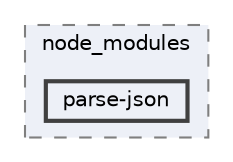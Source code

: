 digraph "pkiclassroomrescheduler/src/main/frontend/node_modules/parse-json"
{
 // LATEX_PDF_SIZE
  bgcolor="transparent";
  edge [fontname=Helvetica,fontsize=10,labelfontname=Helvetica,labelfontsize=10];
  node [fontname=Helvetica,fontsize=10,shape=box,height=0.2,width=0.4];
  compound=true
  subgraph clusterdir_72953eda66ccb3a2722c28e1c3e6c23b {
    graph [ bgcolor="#edf0f7", pencolor="grey50", label="node_modules", fontname=Helvetica,fontsize=10 style="filled,dashed", URL="dir_72953eda66ccb3a2722c28e1c3e6c23b.html",tooltip=""]
  dir_400db7b0e71a4b941470295708c5eec7 [label="parse-json", fillcolor="#edf0f7", color="grey25", style="filled,bold", URL="dir_400db7b0e71a4b941470295708c5eec7.html",tooltip=""];
  }
}
